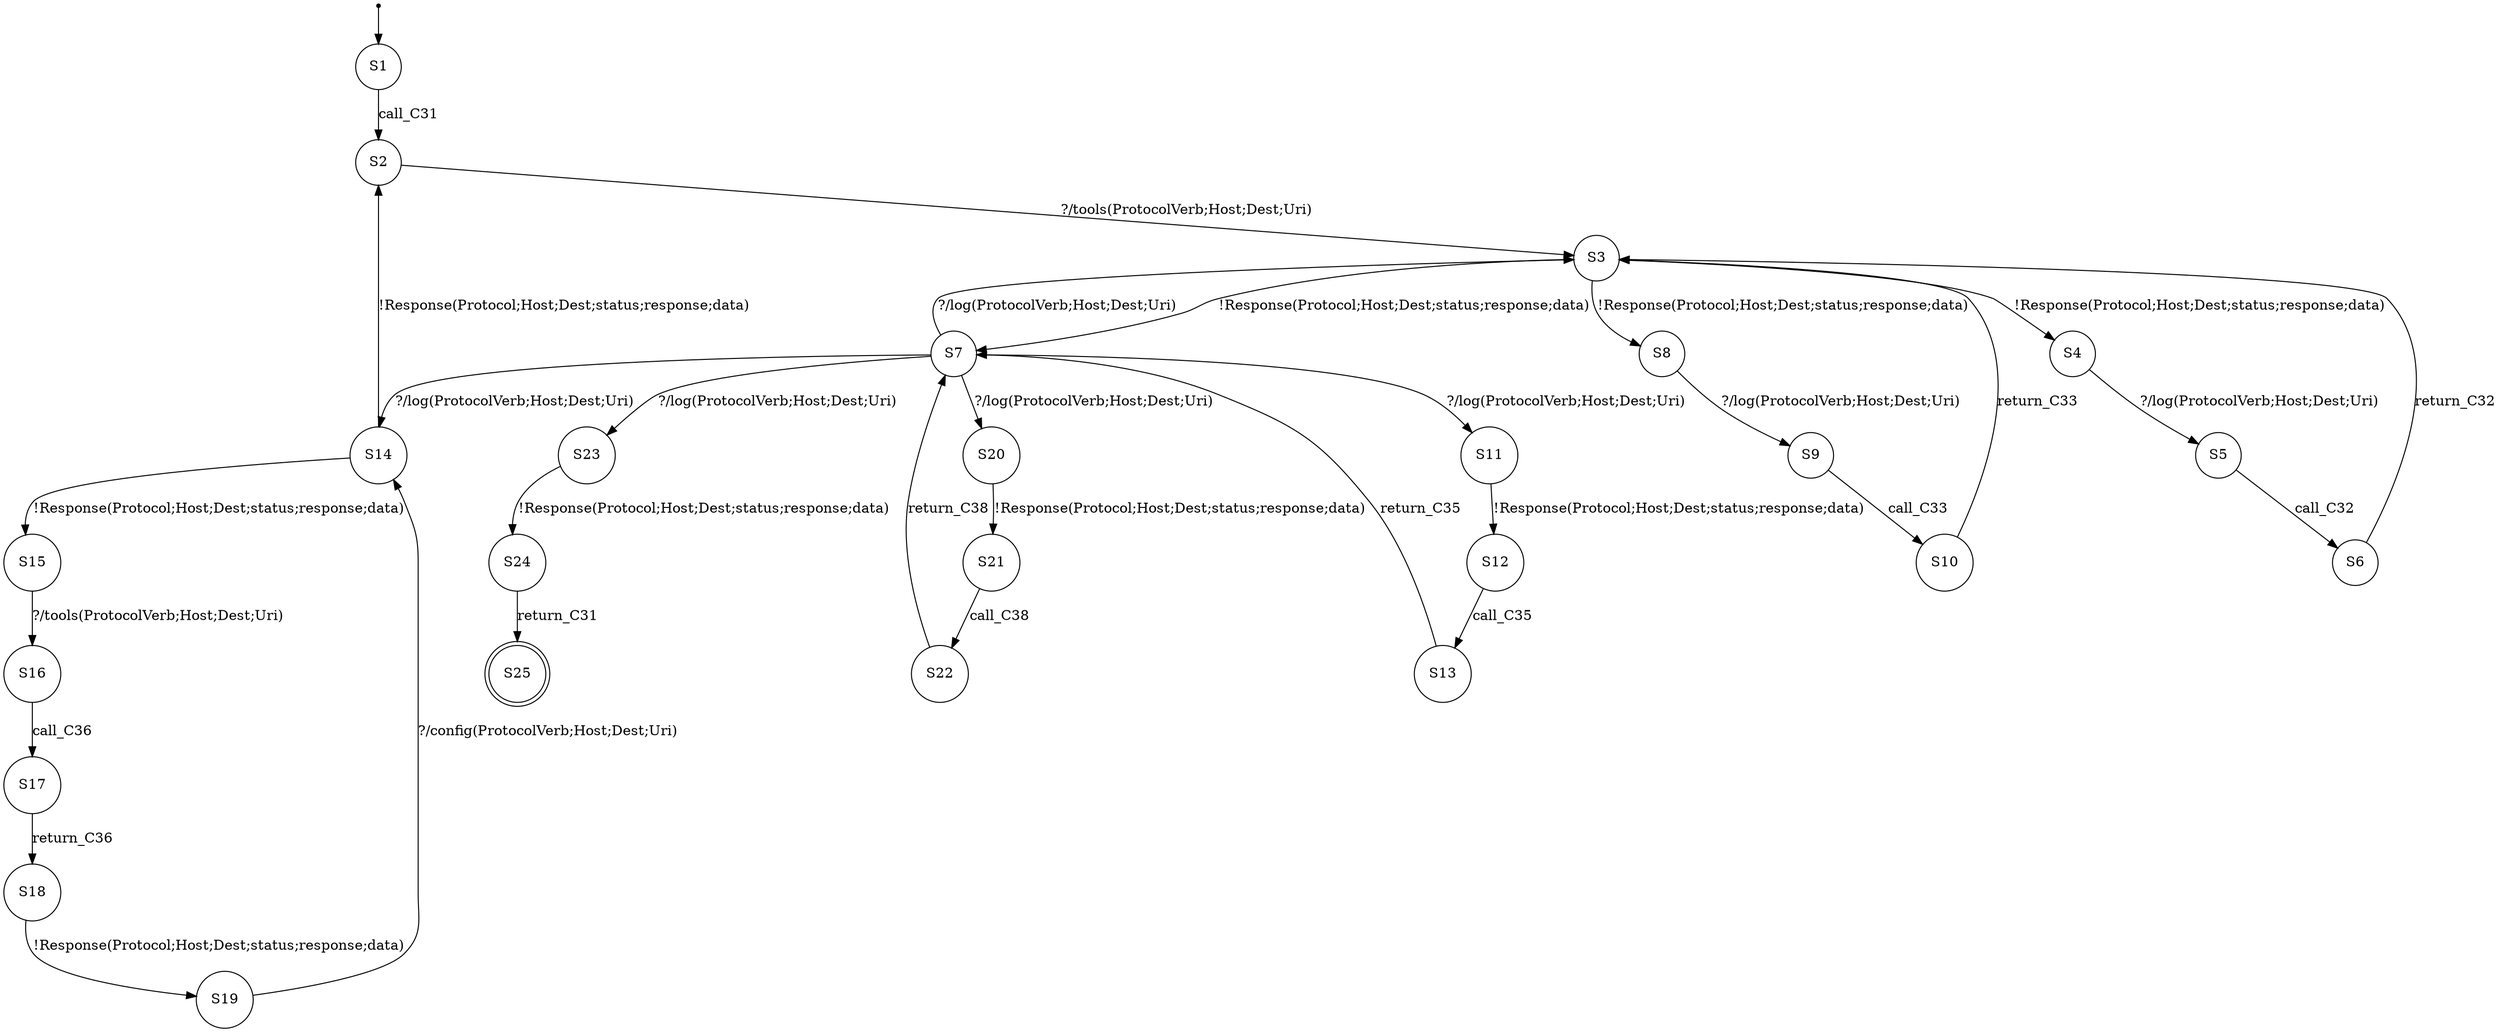 digraph LTS {
S00[shape=point]
S1[label=S1,shape=circle];
S2[label=S2,shape=circle];
S3[label=S3,shape=circle];
S4[label=S4,shape=circle];
S5[label=S5,shape=circle];
S6[label=S6,shape=circle];
S7[label=S7,shape=circle];
S8[label=S8,shape=circle];
S9[label=S9,shape=circle];
S10[label=S10,shape=circle];
S11[label=S11,shape=circle];
S12[label=S12,shape=circle];
S13[label=S13,shape=circle];
S14[label=S14,shape=circle];
S15[label=S15,shape=circle];
S16[label=S16,shape=circle];
S17[label=S17,shape=circle];
S18[label=S18,shape=circle];
S19[label=S19,shape=circle];
S20[label=S20,shape=circle];
S21[label=S21,shape=circle];
S22[label=S22,shape=circle];
S23[label=S23,shape=circle];
S24[label=S24,shape=circle];
S25[label=S25,shape=doublecircle];
S00 -> S1
S1 -> S2[label ="call_C31"];
S2 -> S3[label ="?/tools(ProtocolVerb;Host;Dest;Uri)"];
S3 -> S4[label ="!Response(Protocol;Host;Dest;status;response;data)"];
S3 -> S7[label ="!Response(Protocol;Host;Dest;status;response;data)"];
S3 -> S8[label ="!Response(Protocol;Host;Dest;status;response;data)"];
S4 -> S5[label ="?/log(ProtocolVerb;Host;Dest;Uri)"];
S5 -> S6[label ="call_C32"];
S6 -> S3[label ="return_C32"];
S7 -> S3[label ="?/log(ProtocolVerb;Host;Dest;Uri)"];
S7 -> S11[label ="?/log(ProtocolVerb;Host;Dest;Uri)"];
S7 -> S14[label ="?/log(ProtocolVerb;Host;Dest;Uri)"];
S7 -> S20[label ="?/log(ProtocolVerb;Host;Dest;Uri)"];
S7 -> S23[label ="?/log(ProtocolVerb;Host;Dest;Uri)"];
S8 -> S9[label ="?/log(ProtocolVerb;Host;Dest;Uri)"];
S9 -> S10[label ="call_C33"];
S10 -> S3[label ="return_C33"];
S11 -> S12[label ="!Response(Protocol;Host;Dest;status;response;data)"];
S12 -> S13[label ="call_C35"];
S13 -> S7[label ="return_C35"];
S14 -> S2[label ="!Response(Protocol;Host;Dest;status;response;data)"];
S14 -> S15[label ="!Response(Protocol;Host;Dest;status;response;data)"];
S15 -> S16[label ="?/tools(ProtocolVerb;Host;Dest;Uri)"];
S16 -> S17[label ="call_C36"];
S17 -> S18[label ="return_C36"];
S18 -> S19[label ="!Response(Protocol;Host;Dest;status;response;data)"];
S19 -> S14[label ="?/config(ProtocolVerb;Host;Dest;Uri)"];
S20 -> S21[label ="!Response(Protocol;Host;Dest;status;response;data)"];
S21 -> S22[label ="call_C38"];
S22 -> S7[label ="return_C38"];
S23 -> S24[label ="!Response(Protocol;Host;Dest;status;response;data)"];
S24 -> S25[label ="return_C31"];
}
